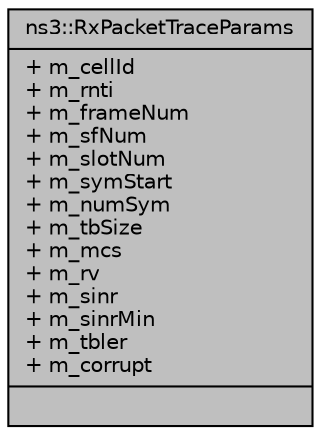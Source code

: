 digraph "ns3::RxPacketTraceParams"
{
  edge [fontname="Helvetica",fontsize="10",labelfontname="Helvetica",labelfontsize="10"];
  node [fontname="Helvetica",fontsize="10",shape=record];
  Node1 [label="{ns3::RxPacketTraceParams\n|+ m_cellId\l+ m_rnti\l+ m_frameNum\l+ m_sfNum\l+ m_slotNum\l+ m_symStart\l+ m_numSym\l+ m_tbSize\l+ m_mcs\l+ m_rv\l+ m_sinr\l+ m_sinrMin\l+ m_tbler\l+ m_corrupt\l|}",height=0.2,width=0.4,color="black", fillcolor="grey75", style="filled", fontcolor="black"];
}
